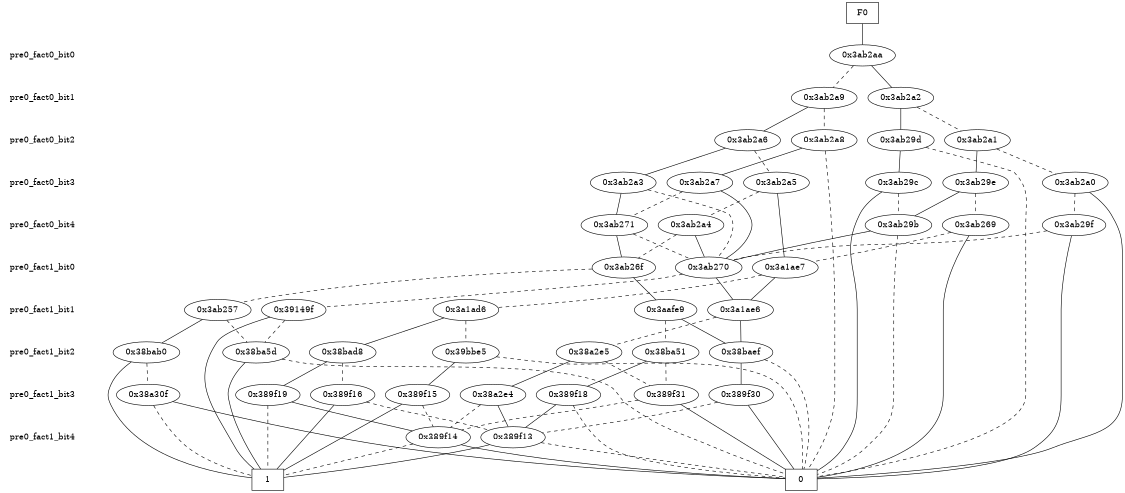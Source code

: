 digraph "DD" {
size = "7.5,10"
center = true;
edge [dir = none];
{ node [shape = plaintext];
  edge [style = invis];
  "CONST NODES" [style = invis];
" pre0_fact0_bit0 " -> " pre0_fact0_bit1 " -> " pre0_fact0_bit2 " -> " pre0_fact0_bit3 " -> " pre0_fact0_bit4 " -> " pre0_fact1_bit0 " -> " pre0_fact1_bit1 " -> " pre0_fact1_bit2 " -> " pre0_fact1_bit3 " -> " pre0_fact1_bit4 " -> "CONST NODES"; 
}
{ rank = same; node [shape = box]; edge [style = invis];
"F0"; }
{ rank = same; " pre0_fact0_bit0 ";
"0x3ab2aa";
}
{ rank = same; " pre0_fact0_bit1 ";
"0x3ab2a2";
"0x3ab2a9";
}
{ rank = same; " pre0_fact0_bit2 ";
"0x3ab2a6";
"0x3ab2a8";
"0x3ab2a1";
"0x3ab29d";
}
{ rank = same; " pre0_fact0_bit3 ";
"0x3ab29e";
"0x3ab2a3";
"0x3ab2a5";
"0x3ab29c";
"0x3ab2a0";
"0x3ab2a7";
}
{ rank = same; " pre0_fact0_bit4 ";
"0x3ab269";
"0x3ab29f";
"0x3ab271";
"0x3ab29b";
"0x3ab2a4";
}
{ rank = same; " pre0_fact1_bit0 ";
"0x3ab26f";
"0x3a1ae7";
"0x3ab270";
}
{ rank = same; " pre0_fact1_bit1 ";
"0x3ab257";
"0x3a1ae6";
"0x3aafe9";
"0x39149f";
"0x3a1ad6";
}
{ rank = same; " pre0_fact1_bit2 ";
"0x38ba51";
"0x39bbe5";
"0x38bab0";
"0x38a2e5";
"0x38ba5d";
"0x38baef";
"0x38bad8";
}
{ rank = same; " pre0_fact1_bit3 ";
"0x389f16";
"0x38a30f";
"0x389f15";
"0x389f18";
"0x389f30";
"0x389f31";
"0x389f19";
"0x38a2e4";
}
{ rank = same; " pre0_fact1_bit4 ";
"0x389f14";
"0x389f13";
}
{ rank = same; "CONST NODES";
{ node [shape = box]; "0x36e91c";
"0x36e91b";
}
}
"F0" -> "0x3ab2aa" [style = solid];
"0x3ab2aa" -> "0x3ab2a2";
"0x3ab2aa" -> "0x3ab2a9" [style = dashed];
"0x3ab2a2" -> "0x3ab29d";
"0x3ab2a2" -> "0x3ab2a1" [style = dashed];
"0x3ab2a9" -> "0x3ab2a6";
"0x3ab2a9" -> "0x3ab2a8" [style = dashed];
"0x3ab2a6" -> "0x3ab2a3";
"0x3ab2a6" -> "0x3ab2a5" [style = dashed];
"0x3ab2a8" -> "0x3ab2a7";
"0x3ab2a8" -> "0x36e91c" [style = dashed];
"0x3ab2a1" -> "0x3ab29e";
"0x3ab2a1" -> "0x3ab2a0" [style = dashed];
"0x3ab29d" -> "0x3ab29c";
"0x3ab29d" -> "0x36e91c" [style = dashed];
"0x3ab29e" -> "0x3ab29b";
"0x3ab29e" -> "0x3ab269" [style = dashed];
"0x3ab2a3" -> "0x3ab271";
"0x3ab2a3" -> "0x3ab270" [style = dashed];
"0x3ab2a5" -> "0x3a1ae7";
"0x3ab2a5" -> "0x3ab2a4" [style = dashed];
"0x3ab29c" -> "0x36e91c";
"0x3ab29c" -> "0x3ab29b" [style = dashed];
"0x3ab2a0" -> "0x36e91c";
"0x3ab2a0" -> "0x3ab29f" [style = dashed];
"0x3ab2a7" -> "0x3ab270";
"0x3ab2a7" -> "0x3ab271" [style = dashed];
"0x3ab269" -> "0x36e91c";
"0x3ab269" -> "0x3a1ae7" [style = dashed];
"0x3ab29f" -> "0x36e91c";
"0x3ab29f" -> "0x3ab270" [style = dashed];
"0x3ab271" -> "0x3ab26f";
"0x3ab271" -> "0x3ab270" [style = dashed];
"0x3ab29b" -> "0x3ab270";
"0x3ab29b" -> "0x36e91c" [style = dashed];
"0x3ab2a4" -> "0x3ab270";
"0x3ab2a4" -> "0x3ab26f" [style = dashed];
"0x3ab26f" -> "0x3aafe9";
"0x3ab26f" -> "0x3ab257" [style = dashed];
"0x3a1ae7" -> "0x3a1ae6";
"0x3a1ae7" -> "0x3a1ad6" [style = dashed];
"0x3ab270" -> "0x3a1ae6";
"0x3ab270" -> "0x39149f" [style = dashed];
"0x3ab257" -> "0x38bab0";
"0x3ab257" -> "0x38ba5d" [style = dashed];
"0x3a1ae6" -> "0x38baef";
"0x3a1ae6" -> "0x38a2e5" [style = dashed];
"0x3aafe9" -> "0x38baef";
"0x3aafe9" -> "0x38ba51" [style = dashed];
"0x39149f" -> "0x36e91b";
"0x39149f" -> "0x38ba5d" [style = dashed];
"0x3a1ad6" -> "0x38bad8";
"0x3a1ad6" -> "0x39bbe5" [style = dashed];
"0x38ba51" -> "0x389f18";
"0x38ba51" -> "0x389f31" [style = dashed];
"0x39bbe5" -> "0x389f15";
"0x39bbe5" -> "0x36e91c" [style = dashed];
"0x38bab0" -> "0x36e91b";
"0x38bab0" -> "0x38a30f" [style = dashed];
"0x38a2e5" -> "0x38a2e4";
"0x38a2e5" -> "0x389f31" [style = dashed];
"0x38ba5d" -> "0x36e91b";
"0x38ba5d" -> "0x36e91c" [style = dashed];
"0x38baef" -> "0x389f30";
"0x38baef" -> "0x36e91c" [style = dashed];
"0x38bad8" -> "0x389f19";
"0x38bad8" -> "0x389f16" [style = dashed];
"0x389f16" -> "0x36e91b";
"0x389f16" -> "0x389f13" [style = dashed];
"0x38a30f" -> "0x36e91c";
"0x38a30f" -> "0x36e91b" [style = dashed];
"0x389f15" -> "0x36e91b";
"0x389f15" -> "0x389f14" [style = dashed];
"0x389f18" -> "0x389f13";
"0x389f18" -> "0x36e91c" [style = dashed];
"0x389f30" -> "0x36e91c";
"0x389f30" -> "0x389f13" [style = dashed];
"0x389f31" -> "0x36e91c";
"0x389f31" -> "0x389f14" [style = dashed];
"0x389f19" -> "0x389f14";
"0x389f19" -> "0x36e91b" [style = dashed];
"0x38a2e4" -> "0x389f13";
"0x38a2e4" -> "0x389f14" [style = dashed];
"0x389f14" -> "0x36e91c";
"0x389f14" -> "0x36e91b" [style = dashed];
"0x389f13" -> "0x36e91b";
"0x389f13" -> "0x36e91c" [style = dashed];
"0x36e91c" [label = "0"];
"0x36e91b" [label = "1"];
}
